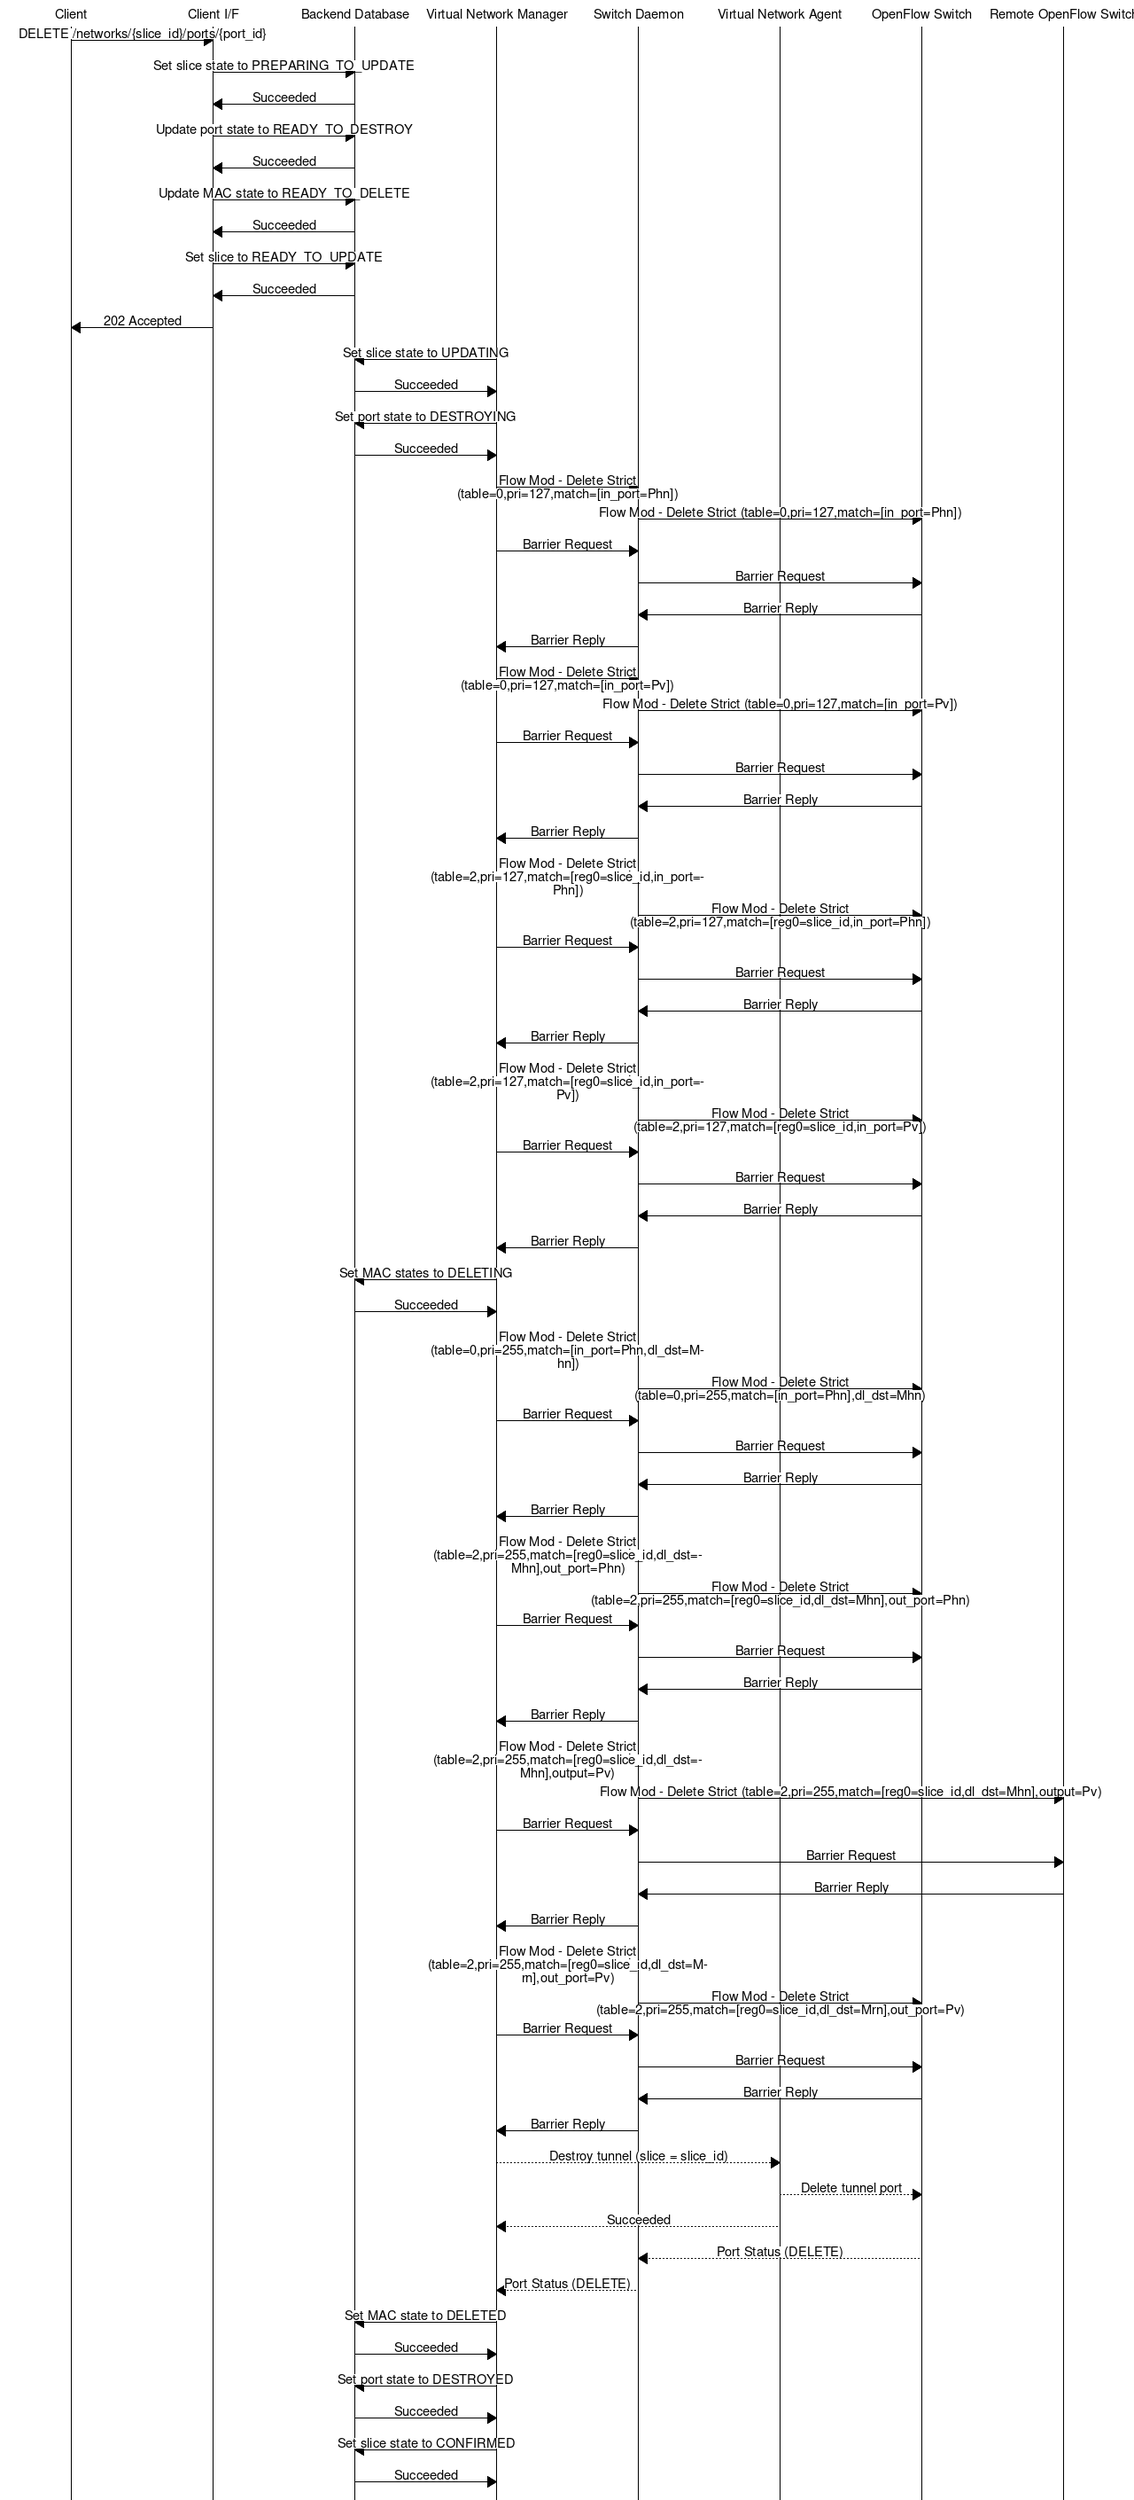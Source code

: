 /*
 * Message sequence diagram for deleting a port from a virtual network slice
 *
 * Copyright (C) 2012 NEC Corporation
 */

msc {
  width = "1280", wordwraparcs = "true";

  C [ label = "Client" ],
  CIF [ label = "Client I/F" ],
  DB [ label = "Backend Database" ],
  VNM [ label = "Virtual Network Manager" ],
  SD [ label = "Switch Daemon" ],
  VNA [ label = "Virtual Network Agent" ],
  SW [ label = "OpenFlow Switch" ],
  RSW [ label = "Remote OpenFlow Switch" ];

  C => CIF [ label = "DELETE /networks/{slice_id}/ports/{port_id}" ];
  CIF => DB [ label = "Set slice state to PREPARING_TO_UPDATE" ];
  DB => CIF [ label = "Succeeded" ];
  CIF => DB [ label = "Update port state to READY_TO_DESTROY" ];
  DB => CIF [ label = "Succeeded" ];
  CIF => DB [ label = "Update MAC state to READY_TO_DELETE" ];
  DB => CIF [ label = "Succeeded" ];
  CIF => DB [ label = "Set slice to READY_TO_UPDATE" ];
  DB => CIF [ label = "Succeeded" ];
  CIF => C [ label = "202 Accepted" ];

  VNM => DB [ label = "Set slice state to UPDATING" ];
  DB => VNM [ label = "Succeeded" ];

  VNM => DB [ label = "Set port state to DESTROYING" ];
  DB => VNM [ label = "Succeeded" ];

  VNM => SD [ label = "Flow Mod - Delete Strict (table=0,pri=127,match=[in_port=Phn])" ];
  SD => SW [ label = "Flow Mod - Delete Strict (table=0,pri=127,match=[in_port=Phn])" ];
  VNM => SD [ label = "Barrier Request" ];
  SD => SW [ label = "Barrier Request" ];
  SW => SD [ label = "Barrier Reply" ];
  SD => VNM [ label = "Barrier Reply" ];

  VNM => SD [ label = "Flow Mod - Delete Strict (table=0,pri=127,match=[in_port=Pv])" ];
  SD => SW [ label = "Flow Mod - Delete Strict (table=0,pri=127,match=[in_port=Pv])" ];
  VNM => SD [ label = "Barrier Request" ];
  SD => SW [ label = "Barrier Request" ];
  SW => SD [ label = "Barrier Reply" ];
  SD => VNM [ label = "Barrier Reply" ];

  VNM => SD [ label = "Flow Mod - Delete Strict (table=2,pri=127,match=[reg0=slice_id,in_port=Phn])" ];
  SD => SW [ label = "Flow Mod - Delete Strict (table=2,pri=127,match=[reg0=slice_id,in_port=Phn])" ];
  VNM => SD [ label = "Barrier Request" ];
  SD => SW [ label = "Barrier Request" ];
  SW => SD [ label = "Barrier Reply" ];
  SD => VNM [ label = "Barrier Reply" ];

  VNM => SD [ label = "Flow Mod - Delete Strict (table=2,pri=127,match=[reg0=slice_id,in_port=Pv])" ];
  SD => SW [ label = "Flow Mod - Delete Strict (table=2,pri=127,match=[reg0=slice_id,in_port=Pv])" ];
  VNM => SD [ label = "Barrier Request" ];
  SD => SW [ label = "Barrier Request" ];
  SW => SD [ label = "Barrier Reply" ];
  SD => VNM [ label = "Barrier Reply" ];

  VNM => DB [ label = "Set MAC states to DELETING" ];
  DB => VNM [ label = "Succeeded" ];

  VNM => SD [ label = "Flow Mod - Delete Strict (table=0,pri=255,match=[in_port=Phn,dl_dst=Mhn])" ];
  SD => SW [ label = "Flow Mod - Delete Strict (table=0,pri=255,match=[in_port=Phn],dl_dst=Mhn)" ];
  VNM => SD [ label = "Barrier Request" ];
  SD => SW [ label = "Barrier Request" ];
  SW => SD [ label = "Barrier Reply" ];
  SD => VNM [ label = "Barrier Reply" ];

  VNM => SD [ label = "Flow Mod - Delete Strict (table=2,pri=255,match=[reg0=slice_id,dl_dst=Mhn],out_port=Phn)" ];
  SD => SW [ label = "Flow Mod - Delete Strict (table=2,pri=255,match=[reg0=slice_id,dl_dst=Mhn],out_port=Phn)" ];
  VNM => SD [ label = "Barrier Request" ];
  SD => SW [ label = "Barrier Request" ];
  SW => SD [ label = "Barrier Reply" ];
  SD => VNM [ label = "Barrier Reply" ];

  VNM => SD [ label = "Flow Mod - Delete Strict (table=2,pri=255,match=[reg0=slice_id,dl_dst=Mhn],output=Pv)" ];
  SD => RSW [ label = "Flow Mod - Delete Strict (table=2,pri=255,match=[reg0=slice_id,dl_dst=Mhn],output=Pv)" ];
  VNM => SD [ label = "Barrier Request" ];
  SD => RSW [ label = "Barrier Request" ];
  RSW => SD [ label = "Barrier Reply" ];
  SD => VNM [ label = "Barrier Reply" ];

  /* this flow_mod might be not implemented yet */
  VNM => SD [ label = "Flow Mod - Delete Strict (table=2,pri=255,match=[reg0=slice_id,dl_dst=Mrn],out_port=Pv)" ];
  SD => SW [ label = "Flow Mod - Delete Strict (table=2,pri=255,match=[reg0=slice_id,dl_dst=Mrn],out_port=Pv)" ];
  VNM => SD [ label = "Barrier Request" ];
  SD => SW [ label = "Barrier Request" ];
  SW => SD [ label = "Barrier Reply" ];
  SD => VNM [ label = "Barrier Reply" ];

  VNM >> VNA [ label = "Destroy tunnel (slice = slice_id)" ];
  VNA >> SW [ label = "Delete tunnel port" ];
  VNA >> VNM [ label = "Succeeded" ];
  SW >> SD [ label = "Port Status (DELETE)" ];
  SD >> VNM [ label = "Port Status (DELETE)" ];

  VNM => DB [ label = "Set MAC state to DELETED" ];
  DB => VNM [ label = "Succeeded" ];
  VNM => DB [ label = "Set port state to DESTROYED" ];
  DB => VNM [ label = "Succeeded" ];
  VNM => DB [ label = "Set slice state to CONFIRMED" ];
  DB => VNM [ label = "Succeeded" ];
}
